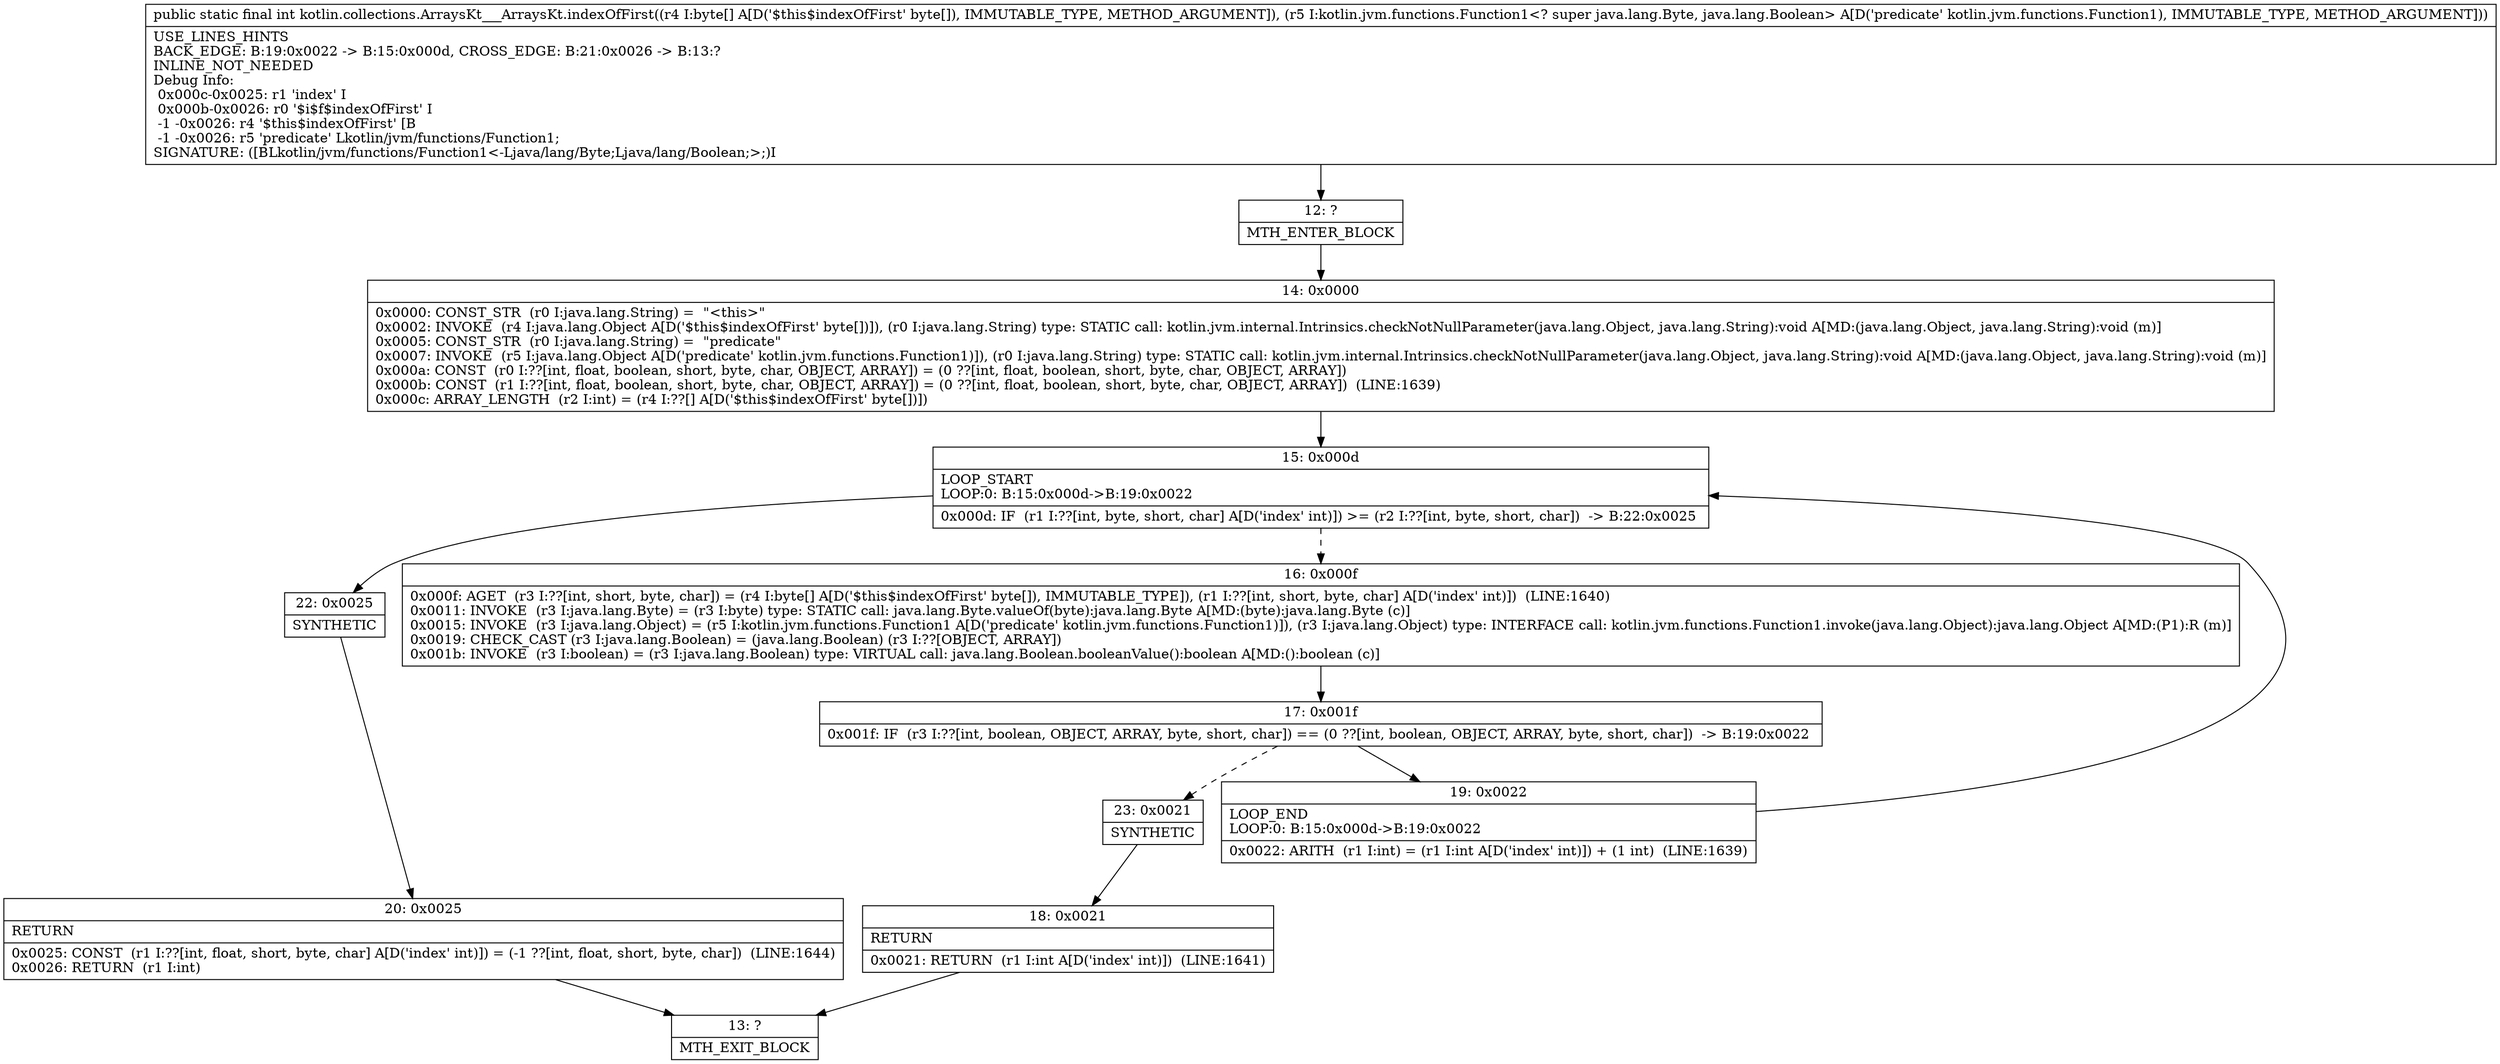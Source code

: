 digraph "CFG forkotlin.collections.ArraysKt___ArraysKt.indexOfFirst([BLkotlin\/jvm\/functions\/Function1;)I" {
Node_12 [shape=record,label="{12\:\ ?|MTH_ENTER_BLOCK\l}"];
Node_14 [shape=record,label="{14\:\ 0x0000|0x0000: CONST_STR  (r0 I:java.lang.String) =  \"\<this\>\" \l0x0002: INVOKE  (r4 I:java.lang.Object A[D('$this$indexOfFirst' byte[])]), (r0 I:java.lang.String) type: STATIC call: kotlin.jvm.internal.Intrinsics.checkNotNullParameter(java.lang.Object, java.lang.String):void A[MD:(java.lang.Object, java.lang.String):void (m)]\l0x0005: CONST_STR  (r0 I:java.lang.String) =  \"predicate\" \l0x0007: INVOKE  (r5 I:java.lang.Object A[D('predicate' kotlin.jvm.functions.Function1)]), (r0 I:java.lang.String) type: STATIC call: kotlin.jvm.internal.Intrinsics.checkNotNullParameter(java.lang.Object, java.lang.String):void A[MD:(java.lang.Object, java.lang.String):void (m)]\l0x000a: CONST  (r0 I:??[int, float, boolean, short, byte, char, OBJECT, ARRAY]) = (0 ??[int, float, boolean, short, byte, char, OBJECT, ARRAY]) \l0x000b: CONST  (r1 I:??[int, float, boolean, short, byte, char, OBJECT, ARRAY]) = (0 ??[int, float, boolean, short, byte, char, OBJECT, ARRAY])  (LINE:1639)\l0x000c: ARRAY_LENGTH  (r2 I:int) = (r4 I:??[] A[D('$this$indexOfFirst' byte[])]) \l}"];
Node_15 [shape=record,label="{15\:\ 0x000d|LOOP_START\lLOOP:0: B:15:0x000d\-\>B:19:0x0022\l|0x000d: IF  (r1 I:??[int, byte, short, char] A[D('index' int)]) \>= (r2 I:??[int, byte, short, char])  \-\> B:22:0x0025 \l}"];
Node_16 [shape=record,label="{16\:\ 0x000f|0x000f: AGET  (r3 I:??[int, short, byte, char]) = (r4 I:byte[] A[D('$this$indexOfFirst' byte[]), IMMUTABLE_TYPE]), (r1 I:??[int, short, byte, char] A[D('index' int)])  (LINE:1640)\l0x0011: INVOKE  (r3 I:java.lang.Byte) = (r3 I:byte) type: STATIC call: java.lang.Byte.valueOf(byte):java.lang.Byte A[MD:(byte):java.lang.Byte (c)]\l0x0015: INVOKE  (r3 I:java.lang.Object) = (r5 I:kotlin.jvm.functions.Function1 A[D('predicate' kotlin.jvm.functions.Function1)]), (r3 I:java.lang.Object) type: INTERFACE call: kotlin.jvm.functions.Function1.invoke(java.lang.Object):java.lang.Object A[MD:(P1):R (m)]\l0x0019: CHECK_CAST (r3 I:java.lang.Boolean) = (java.lang.Boolean) (r3 I:??[OBJECT, ARRAY]) \l0x001b: INVOKE  (r3 I:boolean) = (r3 I:java.lang.Boolean) type: VIRTUAL call: java.lang.Boolean.booleanValue():boolean A[MD:():boolean (c)]\l}"];
Node_17 [shape=record,label="{17\:\ 0x001f|0x001f: IF  (r3 I:??[int, boolean, OBJECT, ARRAY, byte, short, char]) == (0 ??[int, boolean, OBJECT, ARRAY, byte, short, char])  \-\> B:19:0x0022 \l}"];
Node_19 [shape=record,label="{19\:\ 0x0022|LOOP_END\lLOOP:0: B:15:0x000d\-\>B:19:0x0022\l|0x0022: ARITH  (r1 I:int) = (r1 I:int A[D('index' int)]) + (1 int)  (LINE:1639)\l}"];
Node_23 [shape=record,label="{23\:\ 0x0021|SYNTHETIC\l}"];
Node_18 [shape=record,label="{18\:\ 0x0021|RETURN\l|0x0021: RETURN  (r1 I:int A[D('index' int)])  (LINE:1641)\l}"];
Node_13 [shape=record,label="{13\:\ ?|MTH_EXIT_BLOCK\l}"];
Node_22 [shape=record,label="{22\:\ 0x0025|SYNTHETIC\l}"];
Node_20 [shape=record,label="{20\:\ 0x0025|RETURN\l|0x0025: CONST  (r1 I:??[int, float, short, byte, char] A[D('index' int)]) = (\-1 ??[int, float, short, byte, char])  (LINE:1644)\l0x0026: RETURN  (r1 I:int) \l}"];
MethodNode[shape=record,label="{public static final int kotlin.collections.ArraysKt___ArraysKt.indexOfFirst((r4 I:byte[] A[D('$this$indexOfFirst' byte[]), IMMUTABLE_TYPE, METHOD_ARGUMENT]), (r5 I:kotlin.jvm.functions.Function1\<? super java.lang.Byte, java.lang.Boolean\> A[D('predicate' kotlin.jvm.functions.Function1), IMMUTABLE_TYPE, METHOD_ARGUMENT]))  | USE_LINES_HINTS\lBACK_EDGE: B:19:0x0022 \-\> B:15:0x000d, CROSS_EDGE: B:21:0x0026 \-\> B:13:?\lINLINE_NOT_NEEDED\lDebug Info:\l  0x000c\-0x0025: r1 'index' I\l  0x000b\-0x0026: r0 '$i$f$indexOfFirst' I\l  \-1 \-0x0026: r4 '$this$indexOfFirst' [B\l  \-1 \-0x0026: r5 'predicate' Lkotlin\/jvm\/functions\/Function1;\lSIGNATURE: ([BLkotlin\/jvm\/functions\/Function1\<\-Ljava\/lang\/Byte;Ljava\/lang\/Boolean;\>;)I\l}"];
MethodNode -> Node_12;Node_12 -> Node_14;
Node_14 -> Node_15;
Node_15 -> Node_16[style=dashed];
Node_15 -> Node_22;
Node_16 -> Node_17;
Node_17 -> Node_19;
Node_17 -> Node_23[style=dashed];
Node_19 -> Node_15;
Node_23 -> Node_18;
Node_18 -> Node_13;
Node_22 -> Node_20;
Node_20 -> Node_13;
}

